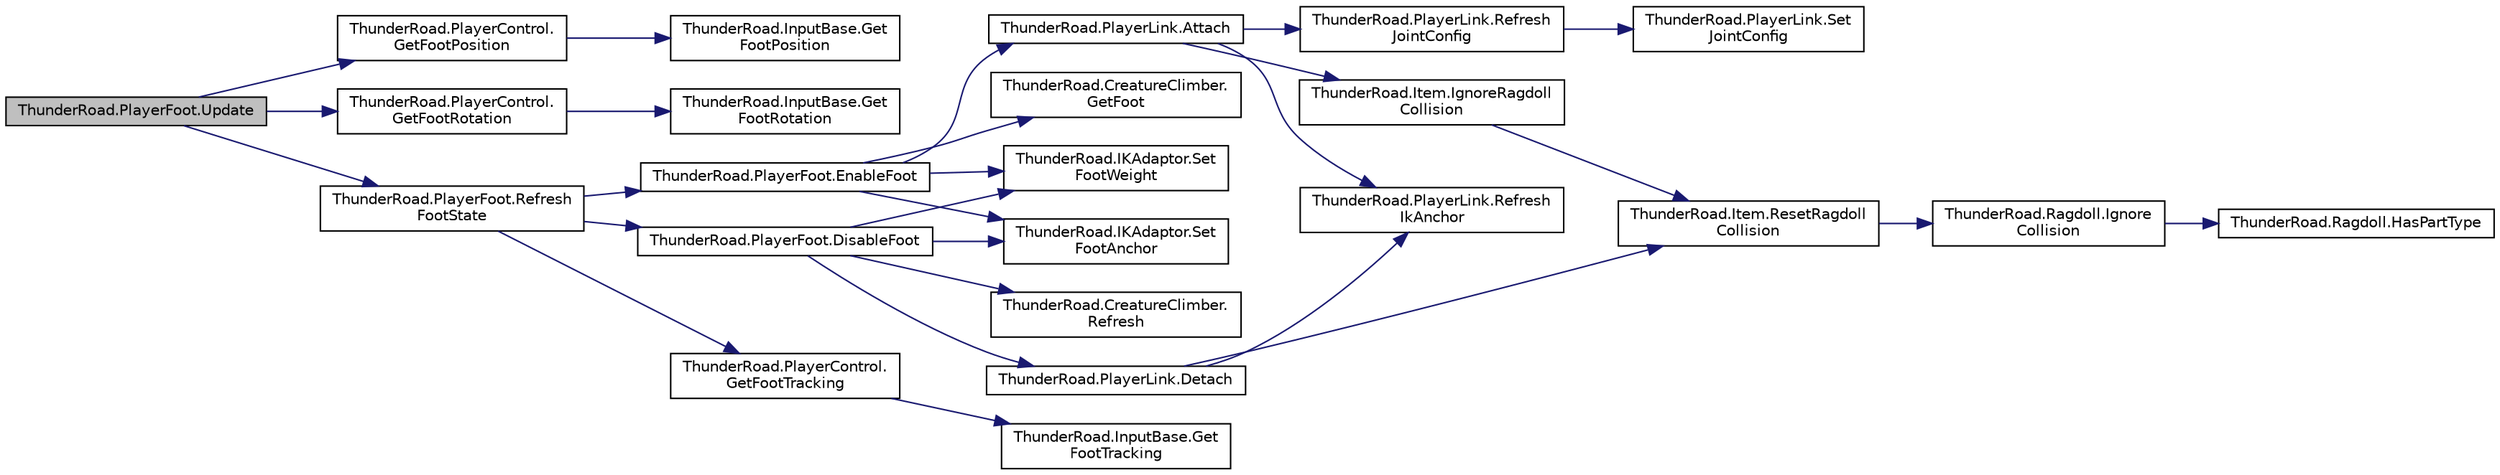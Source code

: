 digraph "ThunderRoad.PlayerFoot.Update"
{
 // LATEX_PDF_SIZE
  edge [fontname="Helvetica",fontsize="10",labelfontname="Helvetica",labelfontsize="10"];
  node [fontname="Helvetica",fontsize="10",shape=record];
  rankdir="LR";
  Node1 [label="ThunderRoad.PlayerFoot.Update",height=0.2,width=0.4,color="black", fillcolor="grey75", style="filled", fontcolor="black",tooltip="Updates this instance."];
  Node1 -> Node2 [color="midnightblue",fontsize="10",style="solid",fontname="Helvetica"];
  Node2 [label="ThunderRoad.PlayerControl.\lGetFootPosition",height=0.2,width=0.4,color="black", fillcolor="white", style="filled",URL="$class_thunder_road_1_1_player_control.html#ae2bd2e0bd0b6b0c8f06bf970bacbe895",tooltip="Gets the foot position."];
  Node2 -> Node3 [color="midnightblue",fontsize="10",style="solid",fontname="Helvetica"];
  Node3 [label="ThunderRoad.InputBase.Get\lFootPosition",height=0.2,width=0.4,color="black", fillcolor="white", style="filled",URL="$class_thunder_road_1_1_input_base.html#aa8e7fac9a3e28d1cb55f2b99ba588b2f",tooltip="Gets the foot position."];
  Node1 -> Node4 [color="midnightblue",fontsize="10",style="solid",fontname="Helvetica"];
  Node4 [label="ThunderRoad.PlayerControl.\lGetFootRotation",height=0.2,width=0.4,color="black", fillcolor="white", style="filled",URL="$class_thunder_road_1_1_player_control.html#a235d2a75004777117e52fad058c30ffa",tooltip="Gets the foot rotation."];
  Node4 -> Node5 [color="midnightblue",fontsize="10",style="solid",fontname="Helvetica"];
  Node5 [label="ThunderRoad.InputBase.Get\lFootRotation",height=0.2,width=0.4,color="black", fillcolor="white", style="filled",URL="$class_thunder_road_1_1_input_base.html#a78f966a8fce20a434029a8380594551f",tooltip="Gets the foot rotation."];
  Node1 -> Node6 [color="midnightblue",fontsize="10",style="solid",fontname="Helvetica"];
  Node6 [label="ThunderRoad.PlayerFoot.Refresh\lFootState",height=0.2,width=0.4,color="black", fillcolor="white", style="filled",URL="$class_thunder_road_1_1_player_foot.html#a08d34858dd08eb3ed42cdd5834c69705",tooltip="Refreshes the state of the foot."];
  Node6 -> Node7 [color="midnightblue",fontsize="10",style="solid",fontname="Helvetica"];
  Node7 [label="ThunderRoad.PlayerFoot.DisableFoot",height=0.2,width=0.4,color="black", fillcolor="white", style="filled",URL="$class_thunder_road_1_1_player_foot.html#a758144133bc852f96332cbf8c382421f",tooltip="Disables the foot."];
  Node7 -> Node8 [color="midnightblue",fontsize="10",style="solid",fontname="Helvetica"];
  Node8 [label="ThunderRoad.PlayerLink.Detach",height=0.2,width=0.4,color="black", fillcolor="white", style="filled",URL="$class_thunder_road_1_1_player_link.html#a9c042aafdd703b5aec58248977b7fde4",tooltip="Detaches this instance."];
  Node8 -> Node9 [color="midnightblue",fontsize="10",style="solid",fontname="Helvetica"];
  Node9 [label="ThunderRoad.PlayerLink.Refresh\lIkAnchor",height=0.2,width=0.4,color="black", fillcolor="white", style="filled",URL="$class_thunder_road_1_1_player_link.html#ace8e9c4b3db1a9140f273fb5d97a8ac8",tooltip="Refreshes the ik anchor."];
  Node8 -> Node10 [color="midnightblue",fontsize="10",style="solid",fontname="Helvetica"];
  Node10 [label="ThunderRoad.Item.ResetRagdoll\lCollision",height=0.2,width=0.4,color="black", fillcolor="white", style="filled",URL="$class_thunder_road_1_1_item.html#a4a7ec512ce5de13942770c4ee678fb40",tooltip="Resets the ragdoll collision."];
  Node10 -> Node11 [color="midnightblue",fontsize="10",style="solid",fontname="Helvetica"];
  Node11 [label="ThunderRoad.Ragdoll.Ignore\lCollision",height=0.2,width=0.4,color="black", fillcolor="white", style="filled",URL="$class_thunder_road_1_1_ragdoll.html#a3429b1cdefa48b676118205483ad9406",tooltip="Ignores the collision."];
  Node11 -> Node12 [color="midnightblue",fontsize="10",style="solid",fontname="Helvetica"];
  Node12 [label="ThunderRoad.Ragdoll.HasPartType",height=0.2,width=0.4,color="black", fillcolor="white", style="filled",URL="$class_thunder_road_1_1_ragdoll.html#a8bf62a566d0502f63a0933c47d747d78",tooltip="Determines whether [has part type] [the specified part types]."];
  Node7 -> Node13 [color="midnightblue",fontsize="10",style="solid",fontname="Helvetica"];
  Node13 [label="ThunderRoad.CreatureClimber.\lRefresh",height=0.2,width=0.4,color="black", fillcolor="white", style="filled",URL="$class_thunder_road_1_1_creature_climber.html#acb6fa14a35e349f56aa2707e70d2a672",tooltip="Refreshes this instance."];
  Node7 -> Node14 [color="midnightblue",fontsize="10",style="solid",fontname="Helvetica"];
  Node14 [label="ThunderRoad.IKAdaptor.Set\lFootAnchor",height=0.2,width=0.4,color="black", fillcolor="white", style="filled",URL="$class_thunder_road_1_1_i_k_adaptor.html#aadab9adfc7e887faaf7cec99ea198676",tooltip="Sets the foot anchor."];
  Node7 -> Node15 [color="midnightblue",fontsize="10",style="solid",fontname="Helvetica"];
  Node15 [label="ThunderRoad.IKAdaptor.Set\lFootWeight",height=0.2,width=0.4,color="black", fillcolor="white", style="filled",URL="$class_thunder_road_1_1_i_k_adaptor.html#ada4d229bcaf0dd448d716a45fdf3e153",tooltip="Sets the foot weight."];
  Node6 -> Node16 [color="midnightblue",fontsize="10",style="solid",fontname="Helvetica"];
  Node16 [label="ThunderRoad.PlayerFoot.EnableFoot",height=0.2,width=0.4,color="black", fillcolor="white", style="filled",URL="$class_thunder_road_1_1_player_foot.html#a66fb3d053c3f4e507f1f9c790c04cb95",tooltip="Enables the foot."];
  Node16 -> Node17 [color="midnightblue",fontsize="10",style="solid",fontname="Helvetica"];
  Node17 [label="ThunderRoad.PlayerLink.Attach",height=0.2,width=0.4,color="black", fillcolor="white", style="filled",URL="$class_thunder_road_1_1_player_link.html#ac6a20d051ceb71cd61d2a98f33033ac9",tooltip="Attaches the specified rigidbody."];
  Node17 -> Node18 [color="midnightblue",fontsize="10",style="solid",fontname="Helvetica"];
  Node18 [label="ThunderRoad.Item.IgnoreRagdoll\lCollision",height=0.2,width=0.4,color="black", fillcolor="white", style="filled",URL="$class_thunder_road_1_1_item.html#ab840281a41308d6826a91926b94e7e67",tooltip="Ignores the ragdoll collision."];
  Node18 -> Node10 [color="midnightblue",fontsize="10",style="solid",fontname="Helvetica"];
  Node17 -> Node9 [color="midnightblue",fontsize="10",style="solid",fontname="Helvetica"];
  Node17 -> Node19 [color="midnightblue",fontsize="10",style="solid",fontname="Helvetica"];
  Node19 [label="ThunderRoad.PlayerLink.Refresh\lJointConfig",height=0.2,width=0.4,color="black", fillcolor="white", style="filled",URL="$class_thunder_road_1_1_player_link.html#acf8e9650b0884014e3eba937f64fbce1",tooltip="Refreshes the joint configuration."];
  Node19 -> Node20 [color="midnightblue",fontsize="10",style="solid",fontname="Helvetica"];
  Node20 [label="ThunderRoad.PlayerLink.Set\lJointConfig",height=0.2,width=0.4,color="black", fillcolor="white", style="filled",URL="$class_thunder_road_1_1_player_link.html#a3129bec6ebda69cd631dd61430701b53",tooltip="Sets the joint configuration."];
  Node16 -> Node21 [color="midnightblue",fontsize="10",style="solid",fontname="Helvetica"];
  Node21 [label="ThunderRoad.CreatureClimber.\lGetFoot",height=0.2,width=0.4,color="black", fillcolor="white", style="filled",URL="$class_thunder_road_1_1_creature_climber.html#a1513e68a439bdd497e556a7a81bee35b",tooltip="Gets the foot."];
  Node16 -> Node14 [color="midnightblue",fontsize="10",style="solid",fontname="Helvetica"];
  Node16 -> Node15 [color="midnightblue",fontsize="10",style="solid",fontname="Helvetica"];
  Node6 -> Node22 [color="midnightblue",fontsize="10",style="solid",fontname="Helvetica"];
  Node22 [label="ThunderRoad.PlayerControl.\lGetFootTracking",height=0.2,width=0.4,color="black", fillcolor="white", style="filled",URL="$class_thunder_road_1_1_player_control.html#a67a914e31108598b664f7daa88734850",tooltip="Gets the foot tracking."];
  Node22 -> Node23 [color="midnightblue",fontsize="10",style="solid",fontname="Helvetica"];
  Node23 [label="ThunderRoad.InputBase.Get\lFootTracking",height=0.2,width=0.4,color="black", fillcolor="white", style="filled",URL="$class_thunder_road_1_1_input_base.html#a46bdc6bd1fe0a4fc72923af06c74afd3",tooltip="Gets the foot tracking."];
}
